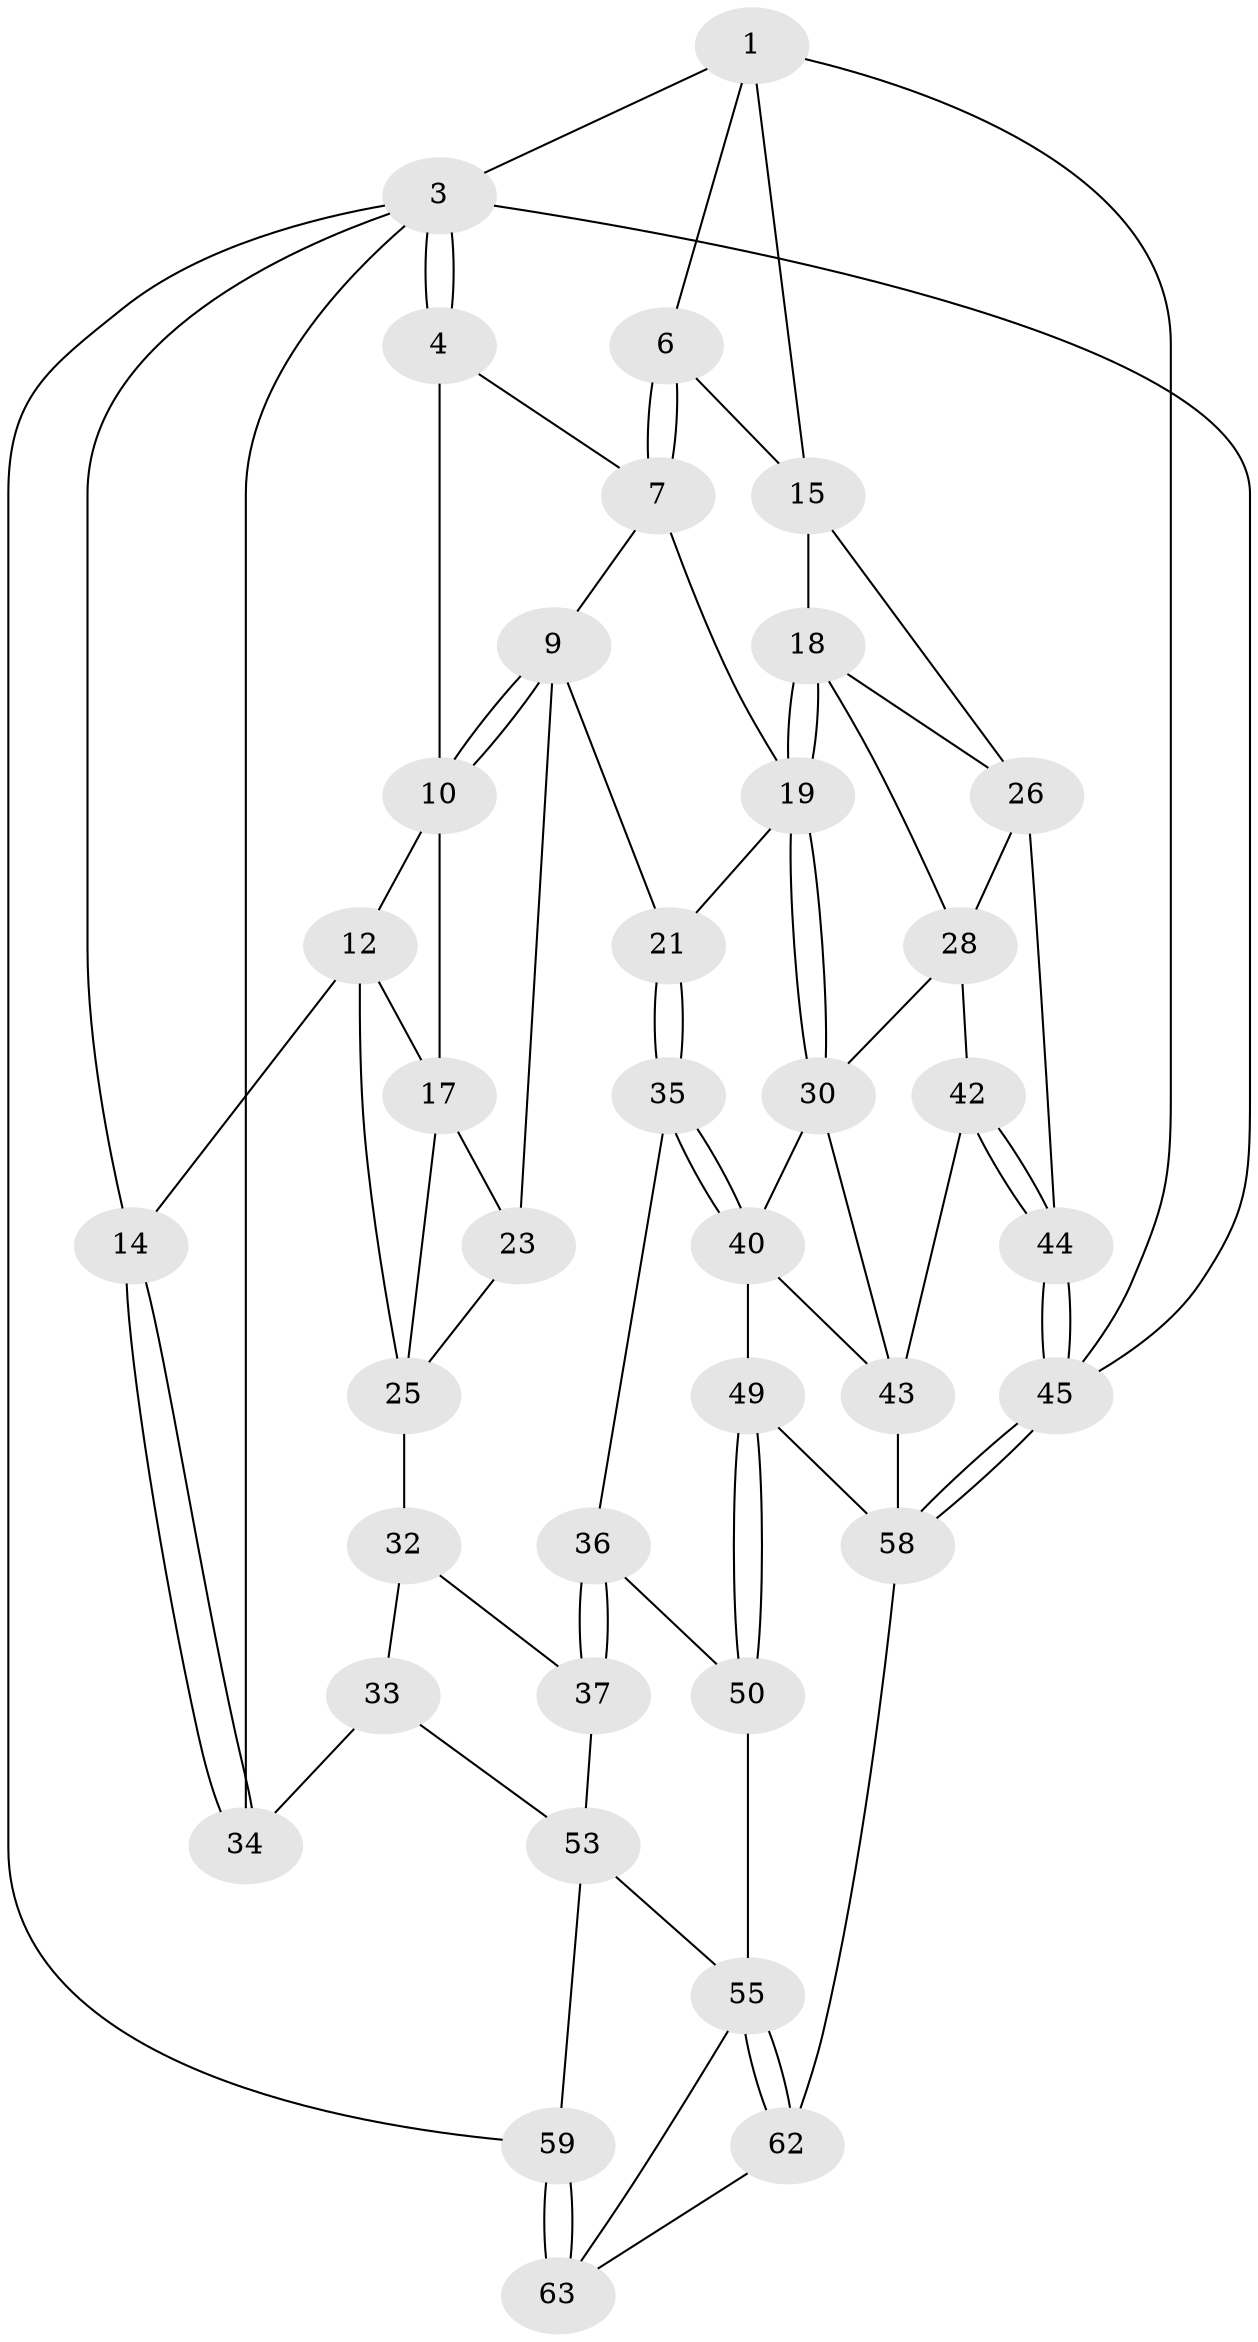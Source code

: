 // original degree distribution, {3: 0.03125, 6: 0.234375, 5: 0.46875, 4: 0.265625}
// Generated by graph-tools (version 1.1) at 2025/11/02/27/25 16:11:51]
// undirected, 38 vertices, 83 edges
graph export_dot {
graph [start="1"]
  node [color=gray90,style=filled];
  1 [pos="+0.8866754730346545+0",super="+2"];
  3 [pos="+0+0",super="+47"];
  4 [pos="+0.08527751703334144+0",super="+5"];
  6 [pos="+0.7999568565016552+0.03457382581018072"];
  7 [pos="+0.6115355466518156+0.16882396703939861",super="+8"];
  9 [pos="+0.4054779466902122+0.1956333015750354",super="+22"];
  10 [pos="+0.31014312486577345+0.15925546539968716",super="+11"];
  12 [pos="+0.12028072416509826+0.24000821558167593",super="+13"];
  14 [pos="+0+0.3858245028599453"];
  15 [pos="+1+0.21299720107086204",super="+16"];
  17 [pos="+0.24043828646425436+0.23137104106265033",super="+24"];
  18 [pos="+0.8470476972186127+0.2587617150458333",super="+27"];
  19 [pos="+0.6880009665470057+0.4078627875958483",super="+20"];
  21 [pos="+0.5483123023172852+0.4853764044103378"];
  23 [pos="+0.3888515693530437+0.4289755075094489"];
  25 [pos="+0.15488526893461552+0.4005812719142203",super="+31"];
  26 [pos="+1+0.33381194628015004",super="+41"];
  28 [pos="+0.857948693246548+0.5027325060072669",super="+29"];
  30 [pos="+0.7795388289085129+0.4693746697839405",super="+39"];
  32 [pos="+0.2169809881117719+0.6344962657600351"];
  33 [pos="+0.20570103207225354+0.6346026506022381",super="+52"];
  34 [pos="+0+0.4271138372613547",super="+46"];
  35 [pos="+0.5466948863532929+0.5531831680633091"];
  36 [pos="+0.5460081619646545+0.5541862273742398",super="+51"];
  37 [pos="+0.3009438553568745+0.6960794971530975",super="+38"];
  40 [pos="+0.6902575020893921+0.7103007538826833",super="+48"];
  42 [pos="+0.9299779465831024+0.6863886027245331"];
  43 [pos="+0.8942281660220478+0.7124931332649032",super="+57"];
  44 [pos="+1+0.7193929605827114"];
  45 [pos="+1+1"];
  49 [pos="+0.634951408920347+0.8591116748626284"];
  50 [pos="+0.5023602483495685+0.8339122877738082"];
  53 [pos="+0.27139908765217374+0.741733942798136",super="+54"];
  55 [pos="+0.45503964320658064+0.8608262737523049",super="+56"];
  58 [pos="+0.8712537047388612+1",super="+61"];
  59 [pos="+0+1",super="+60"];
  62 [pos="+0.5186087084041798+1"];
  63 [pos="+0.3510582761128258+0.8685936853146013",super="+64"];
  1 -- 6;
  1 -- 3;
  1 -- 45;
  1 -- 15;
  3 -- 4;
  3 -- 4;
  3 -- 14;
  3 -- 59;
  3 -- 34;
  3 -- 45;
  4 -- 7;
  4 -- 10;
  6 -- 7;
  6 -- 7;
  6 -- 15;
  7 -- 9;
  7 -- 19;
  9 -- 10;
  9 -- 10;
  9 -- 21;
  9 -- 23;
  10 -- 17;
  10 -- 12;
  12 -- 17;
  12 -- 25;
  12 -- 14;
  14 -- 34;
  14 -- 34;
  15 -- 26;
  15 -- 18;
  17 -- 25;
  17 -- 23;
  18 -- 19;
  18 -- 19;
  18 -- 26;
  18 -- 28;
  19 -- 30;
  19 -- 30;
  19 -- 21;
  21 -- 35;
  21 -- 35;
  23 -- 25;
  25 -- 32;
  26 -- 28;
  26 -- 44;
  28 -- 42;
  28 -- 30;
  30 -- 40;
  30 -- 43;
  32 -- 33;
  32 -- 37;
  33 -- 34 [weight=2];
  33 -- 53;
  35 -- 36;
  35 -- 40;
  35 -- 40;
  36 -- 37 [weight=2];
  36 -- 37;
  36 -- 50;
  37 -- 53;
  40 -- 49;
  40 -- 43;
  42 -- 43;
  42 -- 44;
  42 -- 44;
  43 -- 58;
  44 -- 45;
  44 -- 45;
  45 -- 58;
  45 -- 58;
  49 -- 50;
  49 -- 50;
  49 -- 58;
  50 -- 55;
  53 -- 59;
  53 -- 55;
  55 -- 62;
  55 -- 62;
  55 -- 63;
  58 -- 62;
  59 -- 63 [weight=2];
  59 -- 63;
  62 -- 63;
}
